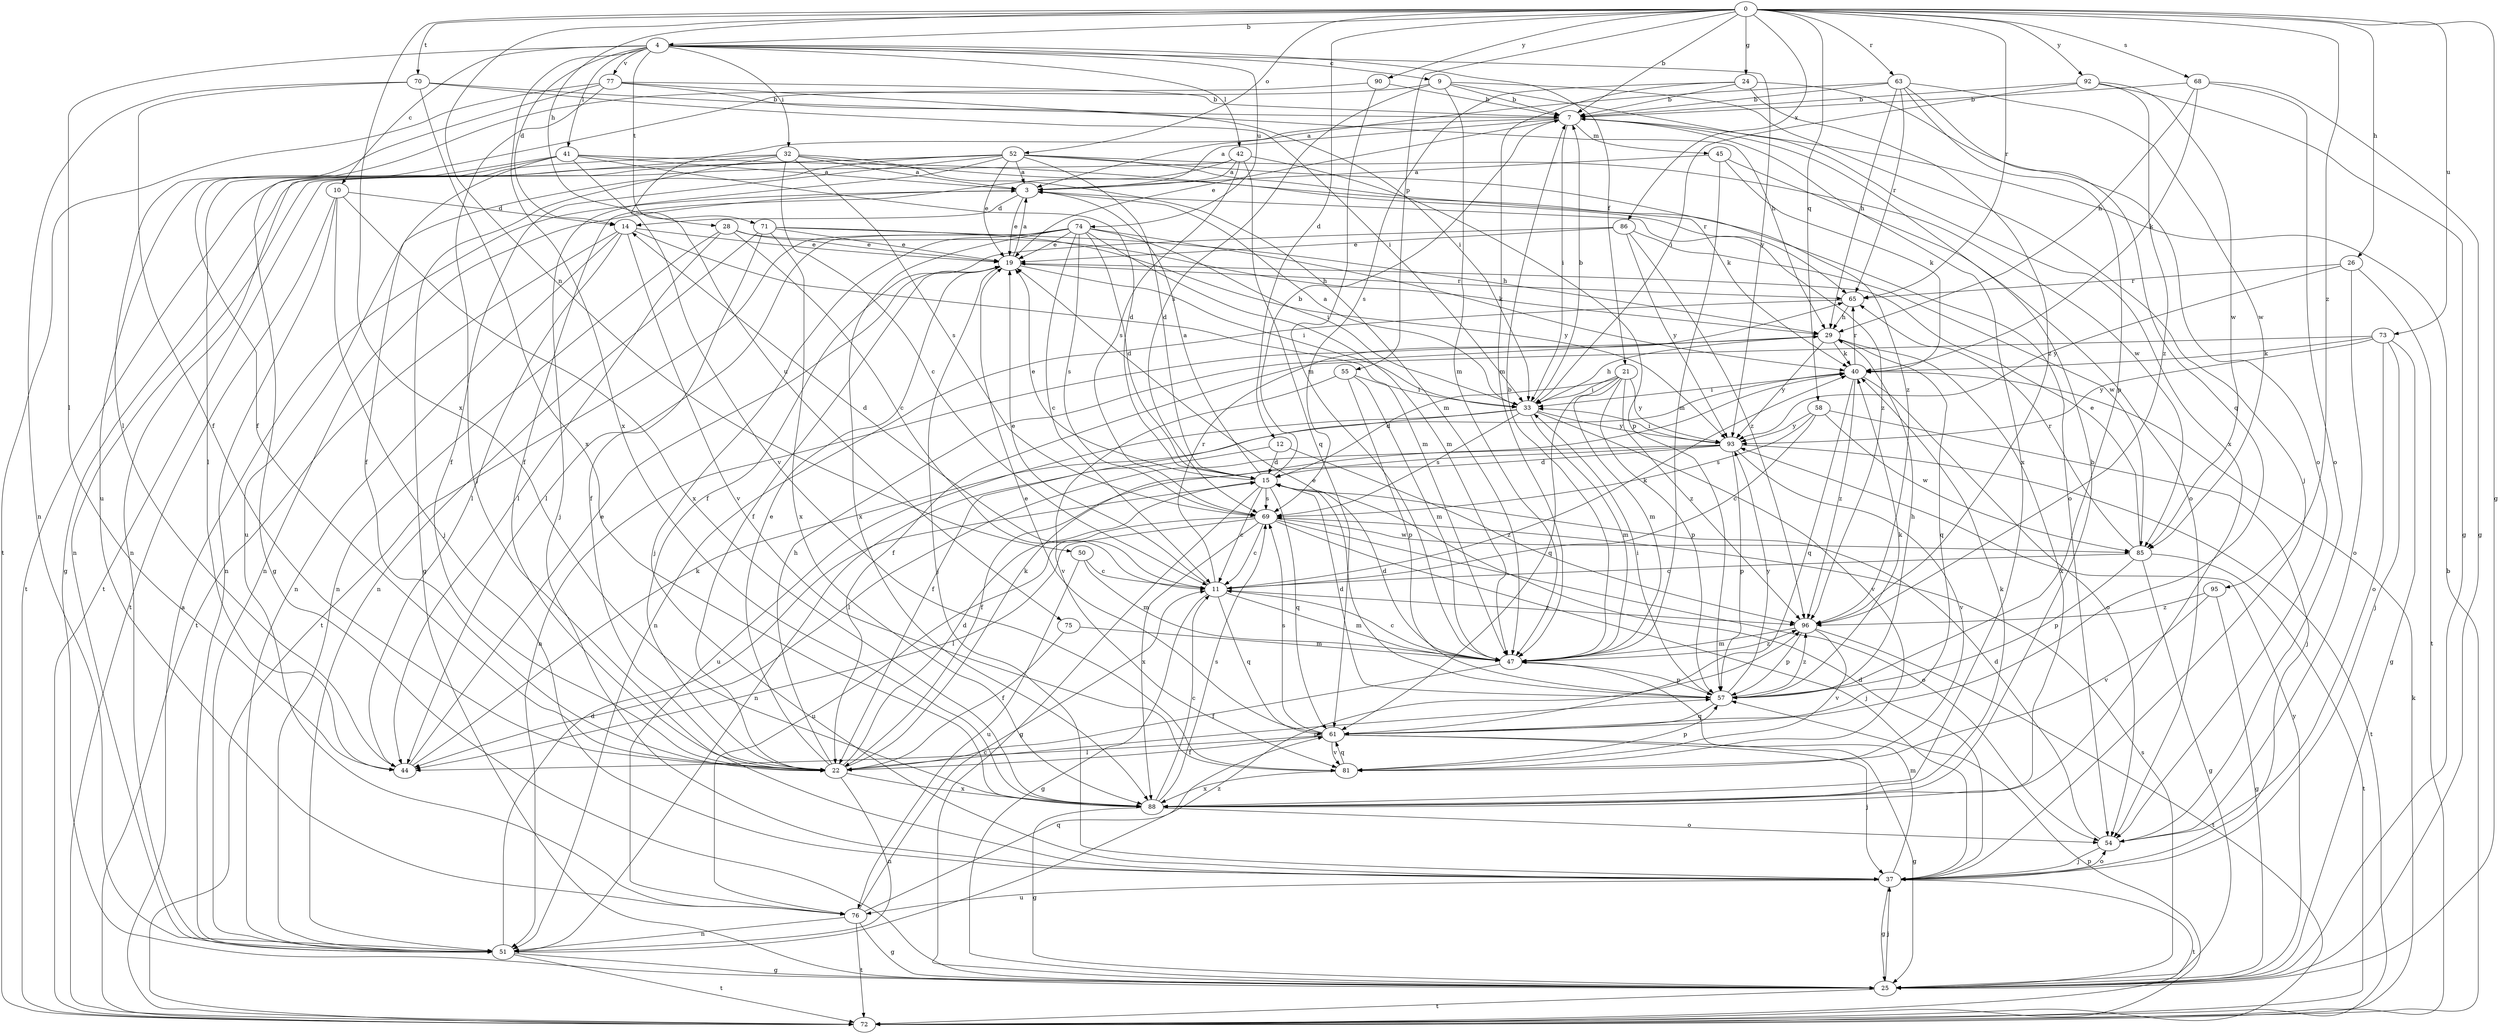 strict digraph  {
0;
3;
4;
7;
9;
10;
11;
12;
14;
15;
19;
21;
22;
24;
25;
26;
28;
29;
32;
33;
37;
40;
41;
42;
44;
45;
47;
50;
51;
52;
54;
55;
57;
58;
61;
63;
65;
68;
69;
70;
71;
72;
73;
74;
75;
76;
77;
81;
85;
86;
88;
90;
92;
93;
95;
96;
0 -> 4  [label=b];
0 -> 7  [label=b];
0 -> 12  [label=d];
0 -> 24  [label=g];
0 -> 25  [label=g];
0 -> 26  [label=h];
0 -> 28  [label=h];
0 -> 50  [label=n];
0 -> 52  [label=o];
0 -> 55  [label=p];
0 -> 58  [label=q];
0 -> 63  [label=r];
0 -> 65  [label=r];
0 -> 68  [label=s];
0 -> 70  [label=t];
0 -> 73  [label=u];
0 -> 86  [label=x];
0 -> 88  [label=x];
0 -> 90  [label=y];
0 -> 92  [label=y];
0 -> 95  [label=z];
3 -> 14  [label=d];
3 -> 19  [label=e];
3 -> 51  [label=n];
3 -> 96  [label=z];
4 -> 9  [label=c];
4 -> 10  [label=c];
4 -> 14  [label=d];
4 -> 21  [label=f];
4 -> 32  [label=i];
4 -> 41  [label=l];
4 -> 42  [label=l];
4 -> 44  [label=l];
4 -> 71  [label=t];
4 -> 74  [label=u];
4 -> 77  [label=v];
4 -> 88  [label=x];
4 -> 93  [label=y];
7 -> 3  [label=a];
7 -> 19  [label=e];
7 -> 33  [label=i];
7 -> 45  [label=m];
7 -> 75  [label=u];
7 -> 88  [label=x];
9 -> 7  [label=b];
9 -> 37  [label=j];
9 -> 47  [label=m];
9 -> 69  [label=s];
9 -> 76  [label=u];
9 -> 88  [label=x];
10 -> 14  [label=d];
10 -> 37  [label=j];
10 -> 51  [label=n];
10 -> 72  [label=t];
10 -> 88  [label=x];
11 -> 14  [label=d];
11 -> 19  [label=e];
11 -> 25  [label=g];
11 -> 40  [label=k];
11 -> 47  [label=m];
11 -> 61  [label=q];
11 -> 65  [label=r];
11 -> 96  [label=z];
12 -> 15  [label=d];
12 -> 51  [label=n];
12 -> 96  [label=z];
14 -> 19  [label=e];
14 -> 44  [label=l];
14 -> 47  [label=m];
14 -> 51  [label=n];
14 -> 72  [label=t];
14 -> 81  [label=v];
15 -> 3  [label=a];
15 -> 7  [label=b];
15 -> 11  [label=c];
15 -> 19  [label=e];
15 -> 25  [label=g];
15 -> 61  [label=q];
15 -> 69  [label=s];
19 -> 3  [label=a];
19 -> 22  [label=f];
19 -> 33  [label=i];
19 -> 37  [label=j];
19 -> 65  [label=r];
21 -> 15  [label=d];
21 -> 33  [label=i];
21 -> 47  [label=m];
21 -> 57  [label=p];
21 -> 61  [label=q];
21 -> 93  [label=y];
21 -> 96  [label=z];
22 -> 15  [label=d];
22 -> 19  [label=e];
22 -> 29  [label=h];
22 -> 40  [label=k];
22 -> 51  [label=n];
22 -> 57  [label=p];
22 -> 88  [label=x];
24 -> 7  [label=b];
24 -> 47  [label=m];
24 -> 54  [label=o];
24 -> 69  [label=s];
24 -> 96  [label=z];
25 -> 37  [label=j];
25 -> 69  [label=s];
25 -> 72  [label=t];
25 -> 93  [label=y];
26 -> 54  [label=o];
26 -> 65  [label=r];
26 -> 72  [label=t];
26 -> 93  [label=y];
28 -> 11  [label=c];
28 -> 19  [label=e];
28 -> 29  [label=h];
28 -> 44  [label=l];
28 -> 51  [label=n];
29 -> 40  [label=k];
29 -> 51  [label=n];
29 -> 61  [label=q];
29 -> 88  [label=x];
29 -> 93  [label=y];
32 -> 3  [label=a];
32 -> 11  [label=c];
32 -> 25  [label=g];
32 -> 47  [label=m];
32 -> 51  [label=n];
32 -> 65  [label=r];
32 -> 69  [label=s];
32 -> 72  [label=t];
33 -> 3  [label=a];
33 -> 7  [label=b];
33 -> 22  [label=f];
33 -> 29  [label=h];
33 -> 47  [label=m];
33 -> 69  [label=s];
33 -> 76  [label=u];
33 -> 81  [label=v];
33 -> 93  [label=y];
37 -> 15  [label=d];
37 -> 25  [label=g];
37 -> 47  [label=m];
37 -> 54  [label=o];
37 -> 72  [label=t];
37 -> 76  [label=u];
40 -> 33  [label=i];
40 -> 54  [label=o];
40 -> 61  [label=q];
40 -> 65  [label=r];
40 -> 96  [label=z];
41 -> 3  [label=a];
41 -> 15  [label=d];
41 -> 22  [label=f];
41 -> 25  [label=g];
41 -> 44  [label=l];
41 -> 54  [label=o];
41 -> 81  [label=v];
42 -> 3  [label=a];
42 -> 22  [label=f];
42 -> 57  [label=p];
42 -> 61  [label=q];
42 -> 69  [label=s];
42 -> 72  [label=t];
44 -> 19  [label=e];
44 -> 40  [label=k];
45 -> 3  [label=a];
45 -> 40  [label=k];
45 -> 47  [label=m];
45 -> 54  [label=o];
47 -> 7  [label=b];
47 -> 11  [label=c];
47 -> 15  [label=d];
47 -> 22  [label=f];
47 -> 57  [label=p];
47 -> 96  [label=z];
50 -> 11  [label=c];
50 -> 47  [label=m];
50 -> 76  [label=u];
51 -> 15  [label=d];
51 -> 25  [label=g];
51 -> 72  [label=t];
51 -> 96  [label=z];
52 -> 3  [label=a];
52 -> 15  [label=d];
52 -> 19  [label=e];
52 -> 22  [label=f];
52 -> 25  [label=g];
52 -> 37  [label=j];
52 -> 40  [label=k];
52 -> 51  [label=n];
52 -> 76  [label=u];
52 -> 85  [label=w];
52 -> 96  [label=z];
54 -> 15  [label=d];
54 -> 37  [label=j];
55 -> 33  [label=i];
55 -> 47  [label=m];
55 -> 57  [label=p];
55 -> 81  [label=v];
57 -> 15  [label=d];
57 -> 19  [label=e];
57 -> 29  [label=h];
57 -> 33  [label=i];
57 -> 40  [label=k];
57 -> 61  [label=q];
57 -> 93  [label=y];
57 -> 96  [label=z];
58 -> 11  [label=c];
58 -> 37  [label=j];
58 -> 69  [label=s];
58 -> 85  [label=w];
58 -> 93  [label=y];
61 -> 19  [label=e];
61 -> 22  [label=f];
61 -> 25  [label=g];
61 -> 37  [label=j];
61 -> 44  [label=l];
61 -> 69  [label=s];
61 -> 81  [label=v];
63 -> 3  [label=a];
63 -> 7  [label=b];
63 -> 29  [label=h];
63 -> 57  [label=p];
63 -> 61  [label=q];
63 -> 65  [label=r];
63 -> 85  [label=w];
65 -> 29  [label=h];
65 -> 51  [label=n];
68 -> 7  [label=b];
68 -> 25  [label=g];
68 -> 29  [label=h];
68 -> 40  [label=k];
68 -> 54  [label=o];
69 -> 11  [label=c];
69 -> 37  [label=j];
69 -> 44  [label=l];
69 -> 54  [label=o];
69 -> 76  [label=u];
69 -> 85  [label=w];
69 -> 88  [label=x];
70 -> 7  [label=b];
70 -> 22  [label=f];
70 -> 33  [label=i];
70 -> 51  [label=n];
70 -> 88  [label=x];
71 -> 19  [label=e];
71 -> 22  [label=f];
71 -> 29  [label=h];
71 -> 51  [label=n];
71 -> 88  [label=x];
71 -> 93  [label=y];
72 -> 3  [label=a];
72 -> 7  [label=b];
72 -> 40  [label=k];
72 -> 57  [label=p];
73 -> 22  [label=f];
73 -> 25  [label=g];
73 -> 37  [label=j];
73 -> 40  [label=k];
73 -> 54  [label=o];
73 -> 93  [label=y];
74 -> 11  [label=c];
74 -> 15  [label=d];
74 -> 19  [label=e];
74 -> 33  [label=i];
74 -> 37  [label=j];
74 -> 40  [label=k];
74 -> 44  [label=l];
74 -> 47  [label=m];
74 -> 69  [label=s];
74 -> 72  [label=t];
74 -> 88  [label=x];
75 -> 22  [label=f];
75 -> 47  [label=m];
76 -> 11  [label=c];
76 -> 25  [label=g];
76 -> 51  [label=n];
76 -> 61  [label=q];
76 -> 72  [label=t];
77 -> 7  [label=b];
77 -> 29  [label=h];
77 -> 33  [label=i];
77 -> 37  [label=j];
77 -> 44  [label=l];
77 -> 72  [label=t];
81 -> 57  [label=p];
81 -> 61  [label=q];
81 -> 88  [label=x];
85 -> 11  [label=c];
85 -> 19  [label=e];
85 -> 25  [label=g];
85 -> 57  [label=p];
85 -> 65  [label=r];
85 -> 72  [label=t];
86 -> 19  [label=e];
86 -> 22  [label=f];
86 -> 85  [label=w];
86 -> 93  [label=y];
86 -> 96  [label=z];
88 -> 7  [label=b];
88 -> 11  [label=c];
88 -> 25  [label=g];
88 -> 40  [label=k];
88 -> 54  [label=o];
88 -> 69  [label=s];
90 -> 7  [label=b];
90 -> 22  [label=f];
90 -> 47  [label=m];
92 -> 7  [label=b];
92 -> 25  [label=g];
92 -> 33  [label=i];
92 -> 85  [label=w];
92 -> 96  [label=z];
93 -> 15  [label=d];
93 -> 22  [label=f];
93 -> 33  [label=i];
93 -> 44  [label=l];
93 -> 57  [label=p];
93 -> 72  [label=t];
93 -> 81  [label=v];
95 -> 25  [label=g];
95 -> 81  [label=v];
95 -> 96  [label=z];
96 -> 47  [label=m];
96 -> 57  [label=p];
96 -> 72  [label=t];
96 -> 81  [label=v];
}
